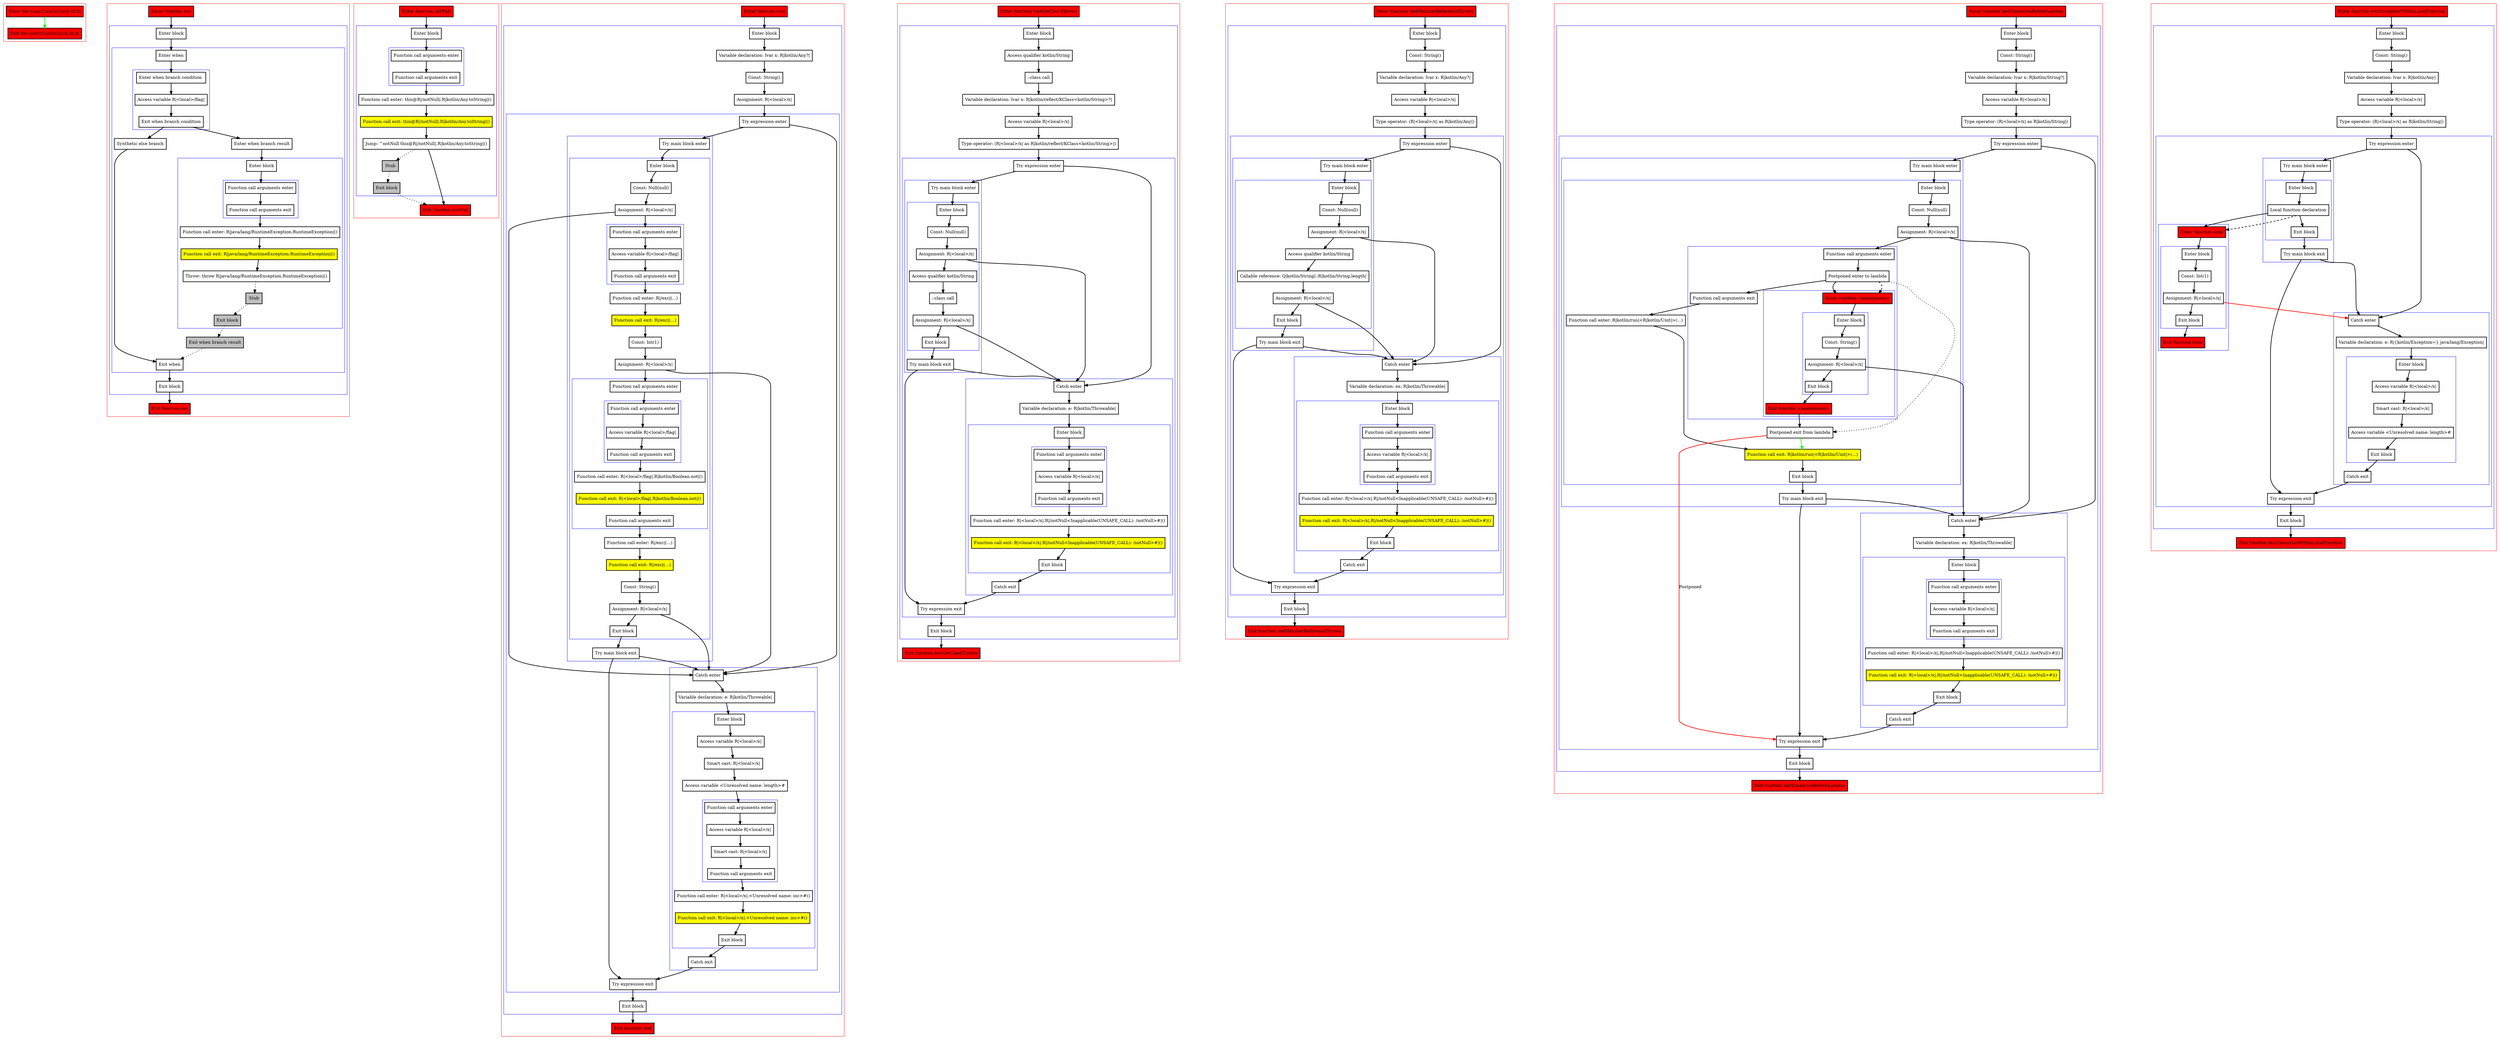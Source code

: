 digraph smartCastInCatch_fir_kt {
    graph [nodesep=3]
    node [shape=box penwidth=2]
    edge [penwidth=2]

    subgraph cluster_0 {
        color=red
        0 [label="Enter file smartCastInCatch.fir.kt" style="filled" fillcolor=red];
        1 [label="Exit file smartCastInCatch.fir.kt" style="filled" fillcolor=red];
    }
    0 -> {1} [color=green];

    subgraph cluster_1 {
        color=red
        2 [label="Enter function exc" style="filled" fillcolor=red];
        subgraph cluster_2 {
            color=blue
            3 [label="Enter block"];
            subgraph cluster_3 {
                color=blue
                4 [label="Enter when"];
                subgraph cluster_4 {
                    color=blue
                    5 [label="Enter when branch condition "];
                    6 [label="Access variable R|<local>/flag|"];
                    7 [label="Exit when branch condition"];
                }
                8 [label="Synthetic else branch"];
                9 [label="Enter when branch result"];
                subgraph cluster_5 {
                    color=blue
                    10 [label="Enter block"];
                    subgraph cluster_6 {
                        color=blue
                        11 [label="Function call arguments enter"];
                        12 [label="Function call arguments exit"];
                    }
                    13 [label="Function call enter: R|java/lang/RuntimeException.RuntimeException|()"];
                    14 [label="Function call exit: R|java/lang/RuntimeException.RuntimeException|()" style="filled" fillcolor=yellow];
                    15 [label="Throw: throw R|java/lang/RuntimeException.RuntimeException|()"];
                    16 [label="Stub" style="filled" fillcolor=gray];
                    17 [label="Exit block" style="filled" fillcolor=gray];
                }
                18 [label="Exit when branch result" style="filled" fillcolor=gray];
                19 [label="Exit when"];
            }
            20 [label="Exit block"];
        }
        21 [label="Exit function exc" style="filled" fillcolor=red];
    }
    2 -> {3};
    3 -> {4};
    4 -> {5};
    5 -> {6};
    6 -> {7};
    7 -> {8 9};
    8 -> {19};
    9 -> {10};
    10 -> {11};
    11 -> {12};
    12 -> {13};
    13 -> {14};
    14 -> {15};
    15 -> {16} [style=dotted];
    16 -> {17} [style=dotted];
    17 -> {18} [style=dotted];
    18 -> {19} [style=dotted];
    19 -> {20};
    20 -> {21};

    subgraph cluster_7 {
        color=red
        22 [label="Enter function notNull" style="filled" fillcolor=red];
        subgraph cluster_8 {
            color=blue
            23 [label="Enter block"];
            subgraph cluster_9 {
                color=blue
                24 [label="Function call arguments enter"];
                25 [label="Function call arguments exit"];
            }
            26 [label="Function call enter: this@R|/notNull|.R|kotlin/Any.toString|()"];
            27 [label="Function call exit: this@R|/notNull|.R|kotlin/Any.toString|()" style="filled" fillcolor=yellow];
            28 [label="Jump: ^notNull this@R|/notNull|.R|kotlin/Any.toString|()"];
            29 [label="Stub" style="filled" fillcolor=gray];
            30 [label="Exit block" style="filled" fillcolor=gray];
        }
        31 [label="Exit function notNull" style="filled" fillcolor=red];
    }
    22 -> {23};
    23 -> {24};
    24 -> {25};
    25 -> {26};
    26 -> {27};
    27 -> {28};
    28 -> {31};
    28 -> {29} [style=dotted];
    29 -> {30} [style=dotted];
    30 -> {31} [style=dotted];

    subgraph cluster_10 {
        color=red
        32 [label="Enter function test" style="filled" fillcolor=red];
        subgraph cluster_11 {
            color=blue
            33 [label="Enter block"];
            34 [label="Variable declaration: lvar x: R|kotlin/Any?|"];
            35 [label="Const: String()"];
            36 [label="Assignment: R|<local>/x|"];
            subgraph cluster_12 {
                color=blue
                37 [label="Try expression enter"];
                subgraph cluster_13 {
                    color=blue
                    38 [label="Try main block enter"];
                    subgraph cluster_14 {
                        color=blue
                        39 [label="Enter block"];
                        40 [label="Const: Null(null)"];
                        41 [label="Assignment: R|<local>/x|"];
                        subgraph cluster_15 {
                            color=blue
                            42 [label="Function call arguments enter"];
                            43 [label="Access variable R|<local>/flag|"];
                            44 [label="Function call arguments exit"];
                        }
                        45 [label="Function call enter: R|/exc|(...)"];
                        46 [label="Function call exit: R|/exc|(...)" style="filled" fillcolor=yellow];
                        47 [label="Const: Int(1)"];
                        48 [label="Assignment: R|<local>/x|"];
                        subgraph cluster_16 {
                            color=blue
                            49 [label="Function call arguments enter"];
                            subgraph cluster_17 {
                                color=blue
                                50 [label="Function call arguments enter"];
                                51 [label="Access variable R|<local>/flag|"];
                                52 [label="Function call arguments exit"];
                            }
                            53 [label="Function call enter: R|<local>/flag|.R|kotlin/Boolean.not|()"];
                            54 [label="Function call exit: R|<local>/flag|.R|kotlin/Boolean.not|()" style="filled" fillcolor=yellow];
                            55 [label="Function call arguments exit"];
                        }
                        56 [label="Function call enter: R|/exc|(...)"];
                        57 [label="Function call exit: R|/exc|(...)" style="filled" fillcolor=yellow];
                        58 [label="Const: String()"];
                        59 [label="Assignment: R|<local>/x|"];
                        60 [label="Exit block"];
                    }
                    61 [label="Try main block exit"];
                }
                subgraph cluster_18 {
                    color=blue
                    62 [label="Catch enter"];
                    63 [label="Variable declaration: e: R|kotlin/Throwable|"];
                    subgraph cluster_19 {
                        color=blue
                        64 [label="Enter block"];
                        65 [label="Access variable R|<local>/x|"];
                        66 [label="Smart cast: R|<local>/x|"];
                        67 [label="Access variable <Unresolved name: length>#"];
                        subgraph cluster_20 {
                            color=blue
                            68 [label="Function call arguments enter"];
                            69 [label="Access variable R|<local>/x|"];
                            70 [label="Smart cast: R|<local>/x|"];
                            71 [label="Function call arguments exit"];
                        }
                        72 [label="Function call enter: R|<local>/x|.<Unresolved name: inc>#()"];
                        73 [label="Function call exit: R|<local>/x|.<Unresolved name: inc>#()" style="filled" fillcolor=yellow];
                        74 [label="Exit block"];
                    }
                    75 [label="Catch exit"];
                }
                76 [label="Try expression exit"];
            }
            77 [label="Exit block"];
        }
        78 [label="Exit function test" style="filled" fillcolor=red];
    }
    32 -> {33};
    33 -> {34};
    34 -> {35};
    35 -> {36};
    36 -> {37};
    37 -> {38 62};
    38 -> {39};
    39 -> {40};
    40 -> {41};
    41 -> {42 62};
    42 -> {43};
    43 -> {44};
    44 -> {45};
    45 -> {46};
    46 -> {47};
    47 -> {48};
    48 -> {49 62};
    49 -> {50};
    50 -> {51};
    51 -> {52};
    52 -> {53};
    53 -> {54};
    54 -> {55};
    55 -> {56};
    56 -> {57};
    57 -> {58};
    58 -> {59};
    59 -> {60 62};
    60 -> {61};
    61 -> {62 76};
    62 -> {63};
    63 -> {64};
    64 -> {65};
    65 -> {66};
    66 -> {67};
    67 -> {68};
    68 -> {69};
    69 -> {70};
    70 -> {71};
    71 -> {72};
    72 -> {73};
    73 -> {74};
    74 -> {75};
    75 -> {76};
    76 -> {77};
    77 -> {78};

    subgraph cluster_21 {
        color=red
        79 [label="Enter function testGetClassThrows" style="filled" fillcolor=red];
        subgraph cluster_22 {
            color=blue
            80 [label="Enter block"];
            81 [label="Access qualifier kotlin/String"];
            82 [label="::class call"];
            83 [label="Variable declaration: lvar x: R|kotlin/reflect/KClass<kotlin/String>?|"];
            84 [label="Access variable R|<local>/x|"];
            85 [label="Type operator: (R|<local>/x| as R|kotlin/reflect/KClass<kotlin/String>|)"];
            subgraph cluster_23 {
                color=blue
                86 [label="Try expression enter"];
                subgraph cluster_24 {
                    color=blue
                    87 [label="Try main block enter"];
                    subgraph cluster_25 {
                        color=blue
                        88 [label="Enter block"];
                        89 [label="Const: Null(null)"];
                        90 [label="Assignment: R|<local>/x|"];
                        91 [label="Access qualifier kotlin/String"];
                        92 [label="::class call"];
                        93 [label="Assignment: R|<local>/x|"];
                        94 [label="Exit block"];
                    }
                    95 [label="Try main block exit"];
                }
                subgraph cluster_26 {
                    color=blue
                    96 [label="Catch enter"];
                    97 [label="Variable declaration: e: R|kotlin/Throwable|"];
                    subgraph cluster_27 {
                        color=blue
                        98 [label="Enter block"];
                        subgraph cluster_28 {
                            color=blue
                            99 [label="Function call arguments enter"];
                            100 [label="Access variable R|<local>/x|"];
                            101 [label="Function call arguments exit"];
                        }
                        102 [label="Function call enter: R|<local>/x|.R|/notNull<Inapplicable(UNSAFE_CALL): /notNull>#|()"];
                        103 [label="Function call exit: R|<local>/x|.R|/notNull<Inapplicable(UNSAFE_CALL): /notNull>#|()" style="filled" fillcolor=yellow];
                        104 [label="Exit block"];
                    }
                    105 [label="Catch exit"];
                }
                106 [label="Try expression exit"];
            }
            107 [label="Exit block"];
        }
        108 [label="Exit function testGetClassThrows" style="filled" fillcolor=red];
    }
    79 -> {80};
    80 -> {81};
    81 -> {82};
    82 -> {83};
    83 -> {84};
    84 -> {85};
    85 -> {86};
    86 -> {87 96};
    87 -> {88};
    88 -> {89};
    89 -> {90};
    90 -> {91 96};
    91 -> {92};
    92 -> {93};
    93 -> {94 96};
    94 -> {95};
    95 -> {96 106};
    96 -> {97};
    97 -> {98};
    98 -> {99};
    99 -> {100};
    100 -> {101};
    101 -> {102};
    102 -> {103};
    103 -> {104};
    104 -> {105};
    105 -> {106};
    106 -> {107};
    107 -> {108};

    subgraph cluster_29 {
        color=red
        109 [label="Enter function testMemberReferenceThrows" style="filled" fillcolor=red];
        subgraph cluster_30 {
            color=blue
            110 [label="Enter block"];
            111 [label="Const: String()"];
            112 [label="Variable declaration: lvar x: R|kotlin/Any?|"];
            113 [label="Access variable R|<local>/x|"];
            114 [label="Type operator: (R|<local>/x| as R|kotlin/Any|)"];
            subgraph cluster_31 {
                color=blue
                115 [label="Try expression enter"];
                subgraph cluster_32 {
                    color=blue
                    116 [label="Try main block enter"];
                    subgraph cluster_33 {
                        color=blue
                        117 [label="Enter block"];
                        118 [label="Const: Null(null)"];
                        119 [label="Assignment: R|<local>/x|"];
                        120 [label="Access qualifier kotlin/String"];
                        121 [label="Callable reference: Q|kotlin/String|::R|kotlin/String.length|"];
                        122 [label="Assignment: R|<local>/x|"];
                        123 [label="Exit block"];
                    }
                    124 [label="Try main block exit"];
                }
                subgraph cluster_34 {
                    color=blue
                    125 [label="Catch enter"];
                    126 [label="Variable declaration: ex: R|kotlin/Throwable|"];
                    subgraph cluster_35 {
                        color=blue
                        127 [label="Enter block"];
                        subgraph cluster_36 {
                            color=blue
                            128 [label="Function call arguments enter"];
                            129 [label="Access variable R|<local>/x|"];
                            130 [label="Function call arguments exit"];
                        }
                        131 [label="Function call enter: R|<local>/x|.R|/notNull<Inapplicable(UNSAFE_CALL): /notNull>#|()"];
                        132 [label="Function call exit: R|<local>/x|.R|/notNull<Inapplicable(UNSAFE_CALL): /notNull>#|()" style="filled" fillcolor=yellow];
                        133 [label="Exit block"];
                    }
                    134 [label="Catch exit"];
                }
                135 [label="Try expression exit"];
            }
            136 [label="Exit block"];
        }
        137 [label="Exit function testMemberReferenceThrows" style="filled" fillcolor=red];
    }
    109 -> {110};
    110 -> {111};
    111 -> {112};
    112 -> {113};
    113 -> {114};
    114 -> {115};
    115 -> {116 125};
    116 -> {117};
    117 -> {118};
    118 -> {119};
    119 -> {120 125};
    120 -> {121};
    121 -> {122};
    122 -> {123 125};
    123 -> {124};
    124 -> {125 135};
    125 -> {126};
    126 -> {127};
    127 -> {128};
    128 -> {129};
    129 -> {130};
    130 -> {131};
    131 -> {132};
    132 -> {133};
    133 -> {134};
    134 -> {135};
    135 -> {136};
    136 -> {137};

    subgraph cluster_37 {
        color=red
        138 [label="Enter function testExceptionBeforeLambda" style="filled" fillcolor=red];
        subgraph cluster_38 {
            color=blue
            139 [label="Enter block"];
            140 [label="Const: String()"];
            141 [label="Variable declaration: lvar x: R|kotlin/String?|"];
            142 [label="Access variable R|<local>/x|"];
            143 [label="Type operator: (R|<local>/x| as R|kotlin/String|)"];
            subgraph cluster_39 {
                color=blue
                144 [label="Try expression enter"];
                subgraph cluster_40 {
                    color=blue
                    145 [label="Try main block enter"];
                    subgraph cluster_41 {
                        color=blue
                        146 [label="Enter block"];
                        147 [label="Const: Null(null)"];
                        148 [label="Assignment: R|<local>/x|"];
                        subgraph cluster_42 {
                            color=blue
                            149 [label="Function call arguments enter"];
                            150 [label="Postponed enter to lambda"];
                            subgraph cluster_43 {
                                color=blue
                                151 [label="Enter function <anonymous>" style="filled" fillcolor=red];
                                subgraph cluster_44 {
                                    color=blue
                                    152 [label="Enter block"];
                                    153 [label="Const: String()"];
                                    154 [label="Assignment: R|<local>/x|"];
                                    155 [label="Exit block"];
                                }
                                156 [label="Exit function <anonymous>" style="filled" fillcolor=red];
                            }
                            157 [label="Function call arguments exit"];
                        }
                        158 [label="Function call enter: R|kotlin/run|<R|kotlin/Unit|>(...)"];
                        159 [label="Postponed exit from lambda"];
                        160 [label="Function call exit: R|kotlin/run|<R|kotlin/Unit|>(...)" style="filled" fillcolor=yellow];
                        161 [label="Exit block"];
                    }
                    162 [label="Try main block exit"];
                }
                subgraph cluster_45 {
                    color=blue
                    163 [label="Catch enter"];
                    164 [label="Variable declaration: ex: R|kotlin/Throwable|"];
                    subgraph cluster_46 {
                        color=blue
                        165 [label="Enter block"];
                        subgraph cluster_47 {
                            color=blue
                            166 [label="Function call arguments enter"];
                            167 [label="Access variable R|<local>/x|"];
                            168 [label="Function call arguments exit"];
                        }
                        169 [label="Function call enter: R|<local>/x|.R|/notNull<Inapplicable(UNSAFE_CALL): /notNull>#|()"];
                        170 [label="Function call exit: R|<local>/x|.R|/notNull<Inapplicable(UNSAFE_CALL): /notNull>#|()" style="filled" fillcolor=yellow];
                        171 [label="Exit block"];
                    }
                    172 [label="Catch exit"];
                }
                173 [label="Try expression exit"];
            }
            174 [label="Exit block"];
        }
        175 [label="Exit function testExceptionBeforeLambda" style="filled" fillcolor=red];
    }
    138 -> {139};
    139 -> {140};
    140 -> {141};
    141 -> {142};
    142 -> {143};
    143 -> {144};
    144 -> {145 163};
    145 -> {146};
    146 -> {147};
    147 -> {148};
    148 -> {149 163};
    149 -> {150};
    150 -> {151 157};
    150 -> {159} [style=dotted];
    150 -> {151} [style=dashed];
    151 -> {152};
    152 -> {153};
    153 -> {154};
    154 -> {155 163};
    155 -> {156};
    156 -> {159};
    157 -> {158};
    158 -> {160};
    159 -> {160} [color=green];
    159 -> {173} [color=red label="Postponed"];
    160 -> {161};
    161 -> {162};
    162 -> {163 173};
    163 -> {164};
    164 -> {165};
    165 -> {166};
    166 -> {167};
    167 -> {168};
    168 -> {169};
    169 -> {170};
    170 -> {171};
    171 -> {172};
    172 -> {173};
    173 -> {174};
    174 -> {175};

    subgraph cluster_48 {
        color=red
        176 [label="Enter function testExceptionWithinLocalFunction" style="filled" fillcolor=red];
        subgraph cluster_49 {
            color=blue
            177 [label="Enter block"];
            178 [label="Const: String()"];
            179 [label="Variable declaration: lvar x: R|kotlin/Any|"];
            180 [label="Access variable R|<local>/x|"];
            181 [label="Type operator: (R|<local>/x| as R|kotlin/String|)"];
            subgraph cluster_50 {
                color=blue
                182 [label="Try expression enter"];
                subgraph cluster_51 {
                    color=blue
                    183 [label="Try main block enter"];
                    subgraph cluster_52 {
                        color=blue
                        184 [label="Enter block"];
                        185 [label="Local function declaration"];
                        186 [label="Exit block"];
                    }
                    187 [label="Try main block exit"];
                }
                subgraph cluster_53 {
                    color=blue
                    188 [label="Enter function local" style="filled" fillcolor=red];
                    subgraph cluster_54 {
                        color=blue
                        189 [label="Enter block"];
                        190 [label="Const: Int(1)"];
                        191 [label="Assignment: R|<local>/x|"];
                        192 [label="Exit block"];
                    }
                    193 [label="Exit function local" style="filled" fillcolor=red];
                }
                subgraph cluster_55 {
                    color=blue
                    194 [label="Catch enter"];
                    195 [label="Variable declaration: e: R|{kotlin/Exception=} java/lang/Exception|"];
                    subgraph cluster_56 {
                        color=blue
                        196 [label="Enter block"];
                        197 [label="Access variable R|<local>/x|"];
                        198 [label="Smart cast: R|<local>/x|"];
                        199 [label="Access variable <Unresolved name: length>#"];
                        200 [label="Exit block"];
                    }
                    201 [label="Catch exit"];
                }
                202 [label="Try expression exit"];
            }
            203 [label="Exit block"];
        }
        204 [label="Exit function testExceptionWithinLocalFunction" style="filled" fillcolor=red];
    }
    176 -> {177};
    177 -> {178};
    178 -> {179};
    179 -> {180};
    180 -> {181};
    181 -> {182};
    182 -> {183 194};
    183 -> {184};
    184 -> {185};
    185 -> {186 188};
    185 -> {188} [style=dashed];
    186 -> {187};
    187 -> {194 202};
    188 -> {189};
    189 -> {190};
    190 -> {191};
    191 -> {192};
    191 -> {194} [color=red];
    192 -> {193};
    194 -> {195};
    195 -> {196};
    196 -> {197};
    197 -> {198};
    198 -> {199};
    199 -> {200};
    200 -> {201};
    201 -> {202};
    202 -> {203};
    203 -> {204};

}

